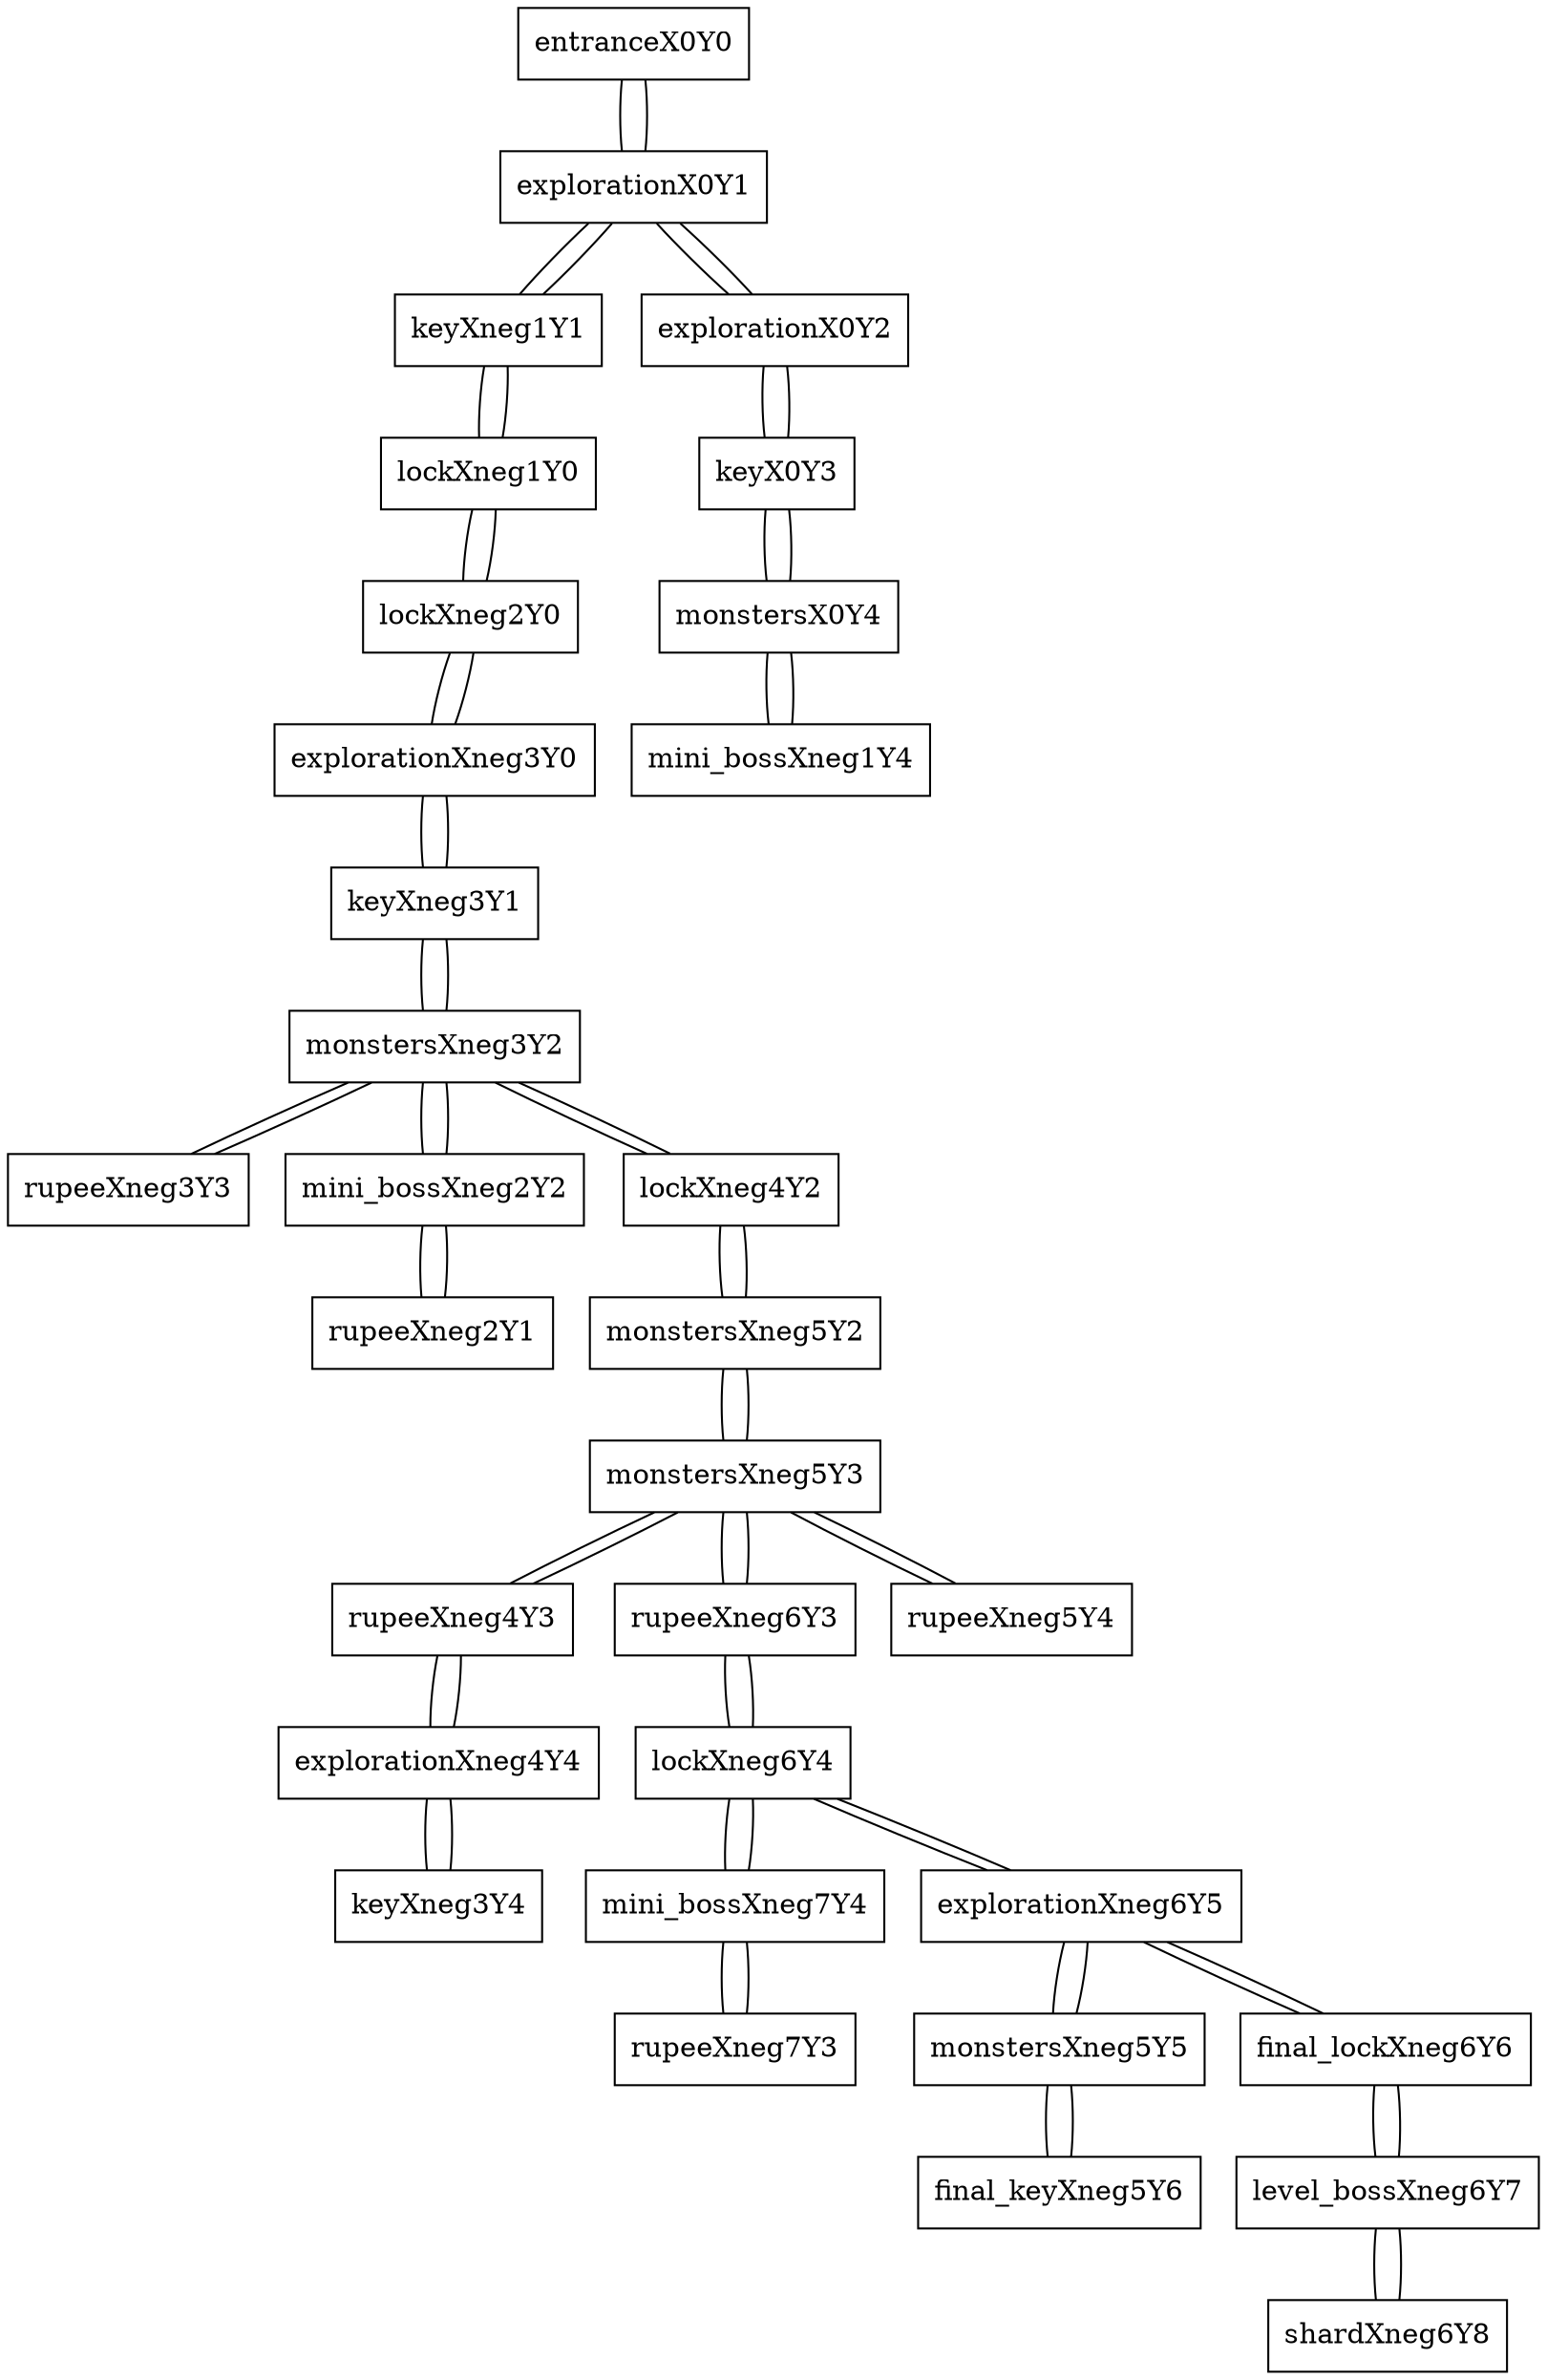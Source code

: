 graph space {

node [shape="box"]; entranceX0Y0 [pad="1.5,0.0" pos="0,0!"]; explorationX0Y1 [pad="1.5,0.0" pos="0,1!"]; keyXneg1Y1 [pad="1.5,0.0" pos="-1,1!"]; explorationX0Y2 [pad="1.5,0.0" pos="0,2!"]; keyX0Y3 [pad="1.5,0.0" pos="0,3!"]; monstersX0Y4 [pad="1.5,0.0" pos="0,4!"]; mini_bossXneg1Y4 [pad="1.5,0.0" pos="-1,4!"]; lockXneg1Y0 [pad="1.5,0.0" pos="-1,0!"]; lockXneg2Y0 [pad="1.5,0.0" pos="-2,0!"]; explorationXneg3Y0 [pad="1.5,0.0" pos="-3,0!"]; keyXneg3Y1 [pad="1.5,0.0" pos="-3,1!"]; monstersXneg3Y2 [pad="1.5,0.0" pos="-3,2!"]; rupeeXneg3Y3 [pad="1.5,0.0" pos="-3,3!"]; mini_bossXneg2Y2 [pad="1.5,0.0" pos="-2,2!"]; rupeeXneg2Y1 [pad="1.5,0.0" pos="-2,1!"]; lockXneg4Y2 [pad="1.5,0.0" pos="-4,2!"]; monstersXneg5Y2 [pad="1.5,0.0" pos="-5,2!"]; monstersXneg5Y3 [pad="1.5,0.0" pos="-5,3!"]; rupeeXneg4Y3 [pad="1.5,0.0" pos="-4,3!"]; rupeeXneg6Y3 [pad="1.5,0.0" pos="-6,3!"]; rupeeXneg5Y4 [pad="1.5,0.0" pos="-5,4!"]; explorationXneg4Y4 [pad="1.5,0.0" pos="-4,4!"]; keyXneg3Y4 [pad="1.5,0.0" pos="-3,4!"]; lockXneg6Y4 [pad="1.5,0.0" pos="-6,4!"]; mini_bossXneg7Y4 [pad="1.5,0.0" pos="-7,4!"]; rupeeXneg7Y3 [pad="1.5,0.0" pos="-7,3!"]; explorationXneg6Y5 [pad="1.5,0.0" pos="-6,5!"]; monstersXneg5Y5 [pad="1.5,0.0" pos="-5,5!"]; final_keyXneg5Y6 [pad="1.5,0.0" pos="-5,6!"]; final_lockXneg6Y6 [pad="1.5,0.0" pos="-6,6!"]; level_bossXneg6Y7 [pad="1.5,0.0" pos="-6,7!"]; shardXneg6Y8 [pad="1.5,0.0" pos="-6,8!"]; 
entranceX0Y0 -- explorationX0Y1;
explorationX0Y1 -- explorationX0Y2;
explorationX0Y1 -- keyXneg1Y1;
explorationX0Y1 -- entranceX0Y0;
keyXneg1Y1 -- explorationX0Y1;
keyXneg1Y1 -- lockXneg1Y0;
explorationX0Y2 -- keyX0Y3;
explorationX0Y2 -- explorationX0Y1;
keyX0Y3 -- explorationX0Y2;
keyX0Y3 -- monstersX0Y4;
monstersX0Y4 -- mini_bossXneg1Y4;
monstersX0Y4 -- keyX0Y3;
mini_bossXneg1Y4 -- monstersX0Y4;
lockXneg1Y0 -- lockXneg2Y0;
lockXneg1Y0 -- keyXneg1Y1;
lockXneg2Y0 -- explorationXneg3Y0;
lockXneg2Y0 -- lockXneg1Y0;
explorationXneg3Y0 -- keyXneg3Y1;
explorationXneg3Y0 -- lockXneg2Y0;
keyXneg3Y1 -- monstersXneg3Y2;
keyXneg3Y1 -- explorationXneg3Y0;
monstersXneg3Y2 -- lockXneg4Y2;
monstersXneg3Y2 -- rupeeXneg3Y3;
monstersXneg3Y2 -- mini_bossXneg2Y2;
monstersXneg3Y2 -- keyXneg3Y1;
rupeeXneg3Y3 -- monstersXneg3Y2;
mini_bossXneg2Y2 -- monstersXneg3Y2;
mini_bossXneg2Y2 -- rupeeXneg2Y1;
rupeeXneg2Y1 -- mini_bossXneg2Y2;
lockXneg4Y2 -- monstersXneg5Y2;
lockXneg4Y2 -- monstersXneg3Y2;
monstersXneg5Y2 -- monstersXneg5Y3;
monstersXneg5Y2 -- lockXneg4Y2;
monstersXneg5Y3 -- rupeeXneg6Y3;
monstersXneg5Y3 -- rupeeXneg5Y4;
monstersXneg5Y3 -- rupeeXneg4Y3;
monstersXneg5Y3 -- monstersXneg5Y2;
rupeeXneg4Y3 -- monstersXneg5Y3;
rupeeXneg4Y3 -- explorationXneg4Y4;
rupeeXneg6Y3 -- lockXneg6Y4;
rupeeXneg6Y3 -- monstersXneg5Y3;
rupeeXneg5Y4 -- monstersXneg5Y3;
explorationXneg4Y4 -- keyXneg3Y4;
explorationXneg4Y4 -- rupeeXneg4Y3;
keyXneg3Y4 -- explorationXneg4Y4;
lockXneg6Y4 -- mini_bossXneg7Y4;
lockXneg6Y4 -- explorationXneg6Y5;
lockXneg6Y4 -- rupeeXneg6Y3;
mini_bossXneg7Y4 -- rupeeXneg7Y3;
mini_bossXneg7Y4 -- lockXneg6Y4;
rupeeXneg7Y3 -- mini_bossXneg7Y4;
explorationXneg6Y5 -- final_lockXneg6Y6;
explorationXneg6Y5 -- monstersXneg5Y5;
explorationXneg6Y5 -- lockXneg6Y4;
monstersXneg5Y5 -- explorationXneg6Y5;
monstersXneg5Y5 -- final_keyXneg5Y6;
final_keyXneg5Y6 -- monstersXneg5Y5;
final_lockXneg6Y6 -- level_bossXneg6Y7;
final_lockXneg6Y6 -- explorationXneg6Y5;
level_bossXneg6Y7 -- shardXneg6Y8;
level_bossXneg6Y7 -- final_lockXneg6Y6;
shardXneg6Y8 -- level_bossXneg6Y7;
}